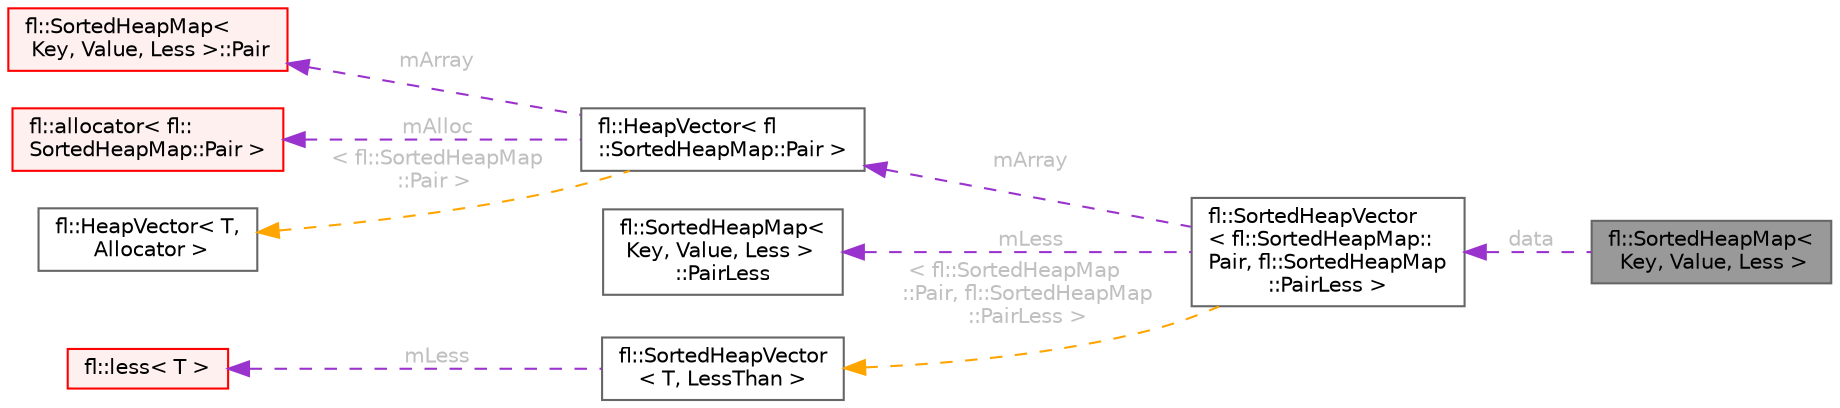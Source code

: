 digraph "fl::SortedHeapMap&lt; Key, Value, Less &gt;"
{
 // INTERACTIVE_SVG=YES
 // LATEX_PDF_SIZE
  bgcolor="transparent";
  edge [fontname=Helvetica,fontsize=10,labelfontname=Helvetica,labelfontsize=10];
  node [fontname=Helvetica,fontsize=10,shape=box,height=0.2,width=0.4];
  rankdir="LR";
  Node1 [id="Node000001",label="fl::SortedHeapMap\<\l Key, Value, Less \>",height=0.2,width=0.4,color="gray40", fillcolor="grey60", style="filled", fontcolor="black",tooltip=" "];
  Node2 -> Node1 [id="edge1_Node000001_Node000002",dir="back",color="darkorchid3",style="dashed",tooltip=" ",label=" data",fontcolor="grey" ];
  Node2 [id="Node000002",label="fl::SortedHeapVector\l\< fl::SortedHeapMap::\lPair, fl::SortedHeapMap\l::PairLess \>",height=0.2,width=0.4,color="gray40", fillcolor="white", style="filled",URL="$d0/d5c/classfl_1_1_sorted_heap_vector.html",tooltip=" "];
  Node3 -> Node2 [id="edge2_Node000002_Node000003",dir="back",color="darkorchid3",style="dashed",tooltip=" ",label=" mArray",fontcolor="grey" ];
  Node3 [id="Node000003",label="fl::HeapVector\< fl\l::SortedHeapMap::Pair \>",height=0.2,width=0.4,color="gray40", fillcolor="white", style="filled",URL="$db/ddd/classfl_1_1_heap_vector.html",tooltip=" "];
  Node4 -> Node3 [id="edge3_Node000003_Node000004",dir="back",color="darkorchid3",style="dashed",tooltip=" ",label=" mArray",fontcolor="grey" ];
  Node4 [id="Node000004",label="fl::SortedHeapMap\<\l Key, Value, Less \>::Pair",height=0.2,width=0.4,color="red", fillcolor="#FFF0F0", style="filled",URL="$d2/d3f/structfl_1_1_sorted_heap_map_1_1_pair.html",tooltip=" "];
  Node7 -> Node3 [id="edge4_Node000003_Node000007",dir="back",color="darkorchid3",style="dashed",tooltip=" ",label=" mAlloc",fontcolor="grey" ];
  Node7 [id="Node000007",label="fl::allocator\< fl::\lSortedHeapMap::Pair \>",height=0.2,width=0.4,color="red", fillcolor="#FFF0F0", style="filled",URL="$d8/dcd/classfl_1_1allocator.html",tooltip=" "];
  Node9 -> Node3 [id="edge5_Node000003_Node000009",dir="back",color="orange",style="dashed",tooltip=" ",label=" \< fl::SortedHeapMap\l::Pair \>",fontcolor="grey" ];
  Node9 [id="Node000009",label="fl::HeapVector\< T,\l Allocator \>",height=0.2,width=0.4,color="gray40", fillcolor="white", style="filled",URL="$db/ddd/classfl_1_1_heap_vector.html",tooltip=" "];
  Node10 -> Node2 [id="edge6_Node000002_Node000010",dir="back",color="darkorchid3",style="dashed",tooltip=" ",label=" mLess",fontcolor="grey" ];
  Node10 [id="Node000010",label="fl::SortedHeapMap\<\l Key, Value, Less \>\l::PairLess",height=0.2,width=0.4,color="gray40", fillcolor="white", style="filled",URL="$d7/d53/structfl_1_1_sorted_heap_map_1_1_pair_less.html",tooltip=" "];
  Node11 -> Node2 [id="edge7_Node000002_Node000011",dir="back",color="orange",style="dashed",tooltip=" ",label=" \< fl::SortedHeapMap\l::Pair, fl::SortedHeapMap\l::PairLess \>",fontcolor="grey" ];
  Node11 [id="Node000011",label="fl::SortedHeapVector\l\< T, LessThan \>",height=0.2,width=0.4,color="gray40", fillcolor="white", style="filled",URL="$d0/d5c/classfl_1_1_sorted_heap_vector.html",tooltip=" "];
  Node12 -> Node11 [id="edge8_Node000011_Node000012",dir="back",color="darkorchid3",style="dashed",tooltip=" ",label=" mLess",fontcolor="grey" ];
  Node12 [id="Node000012",label="fl::less\< T \>",height=0.2,width=0.4,color="red", fillcolor="#FFF0F0", style="filled",URL="$d6/d07/structfl_1_1less.html",tooltip=" "];
}
